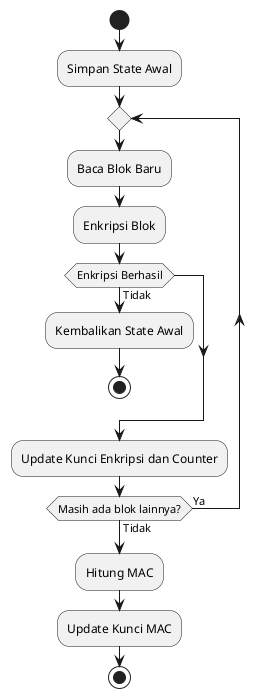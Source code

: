 @startuml ""

start

:Simpan State Awal;

repeat ;
  :Baca Blok Baru;
  :Enkripsi Blok;

  if (Enkripsi Berhasil) then (Tidak)
    :Kembalikan State Awal;
    stop;
  endif

  :Update Kunci Enkripsi dan Counter;

repeat while (Masih ada blok lainnya?) is (Ya) not (Tidak)

:Hitung MAC;
:Update Kunci MAC;

stop

@enduml